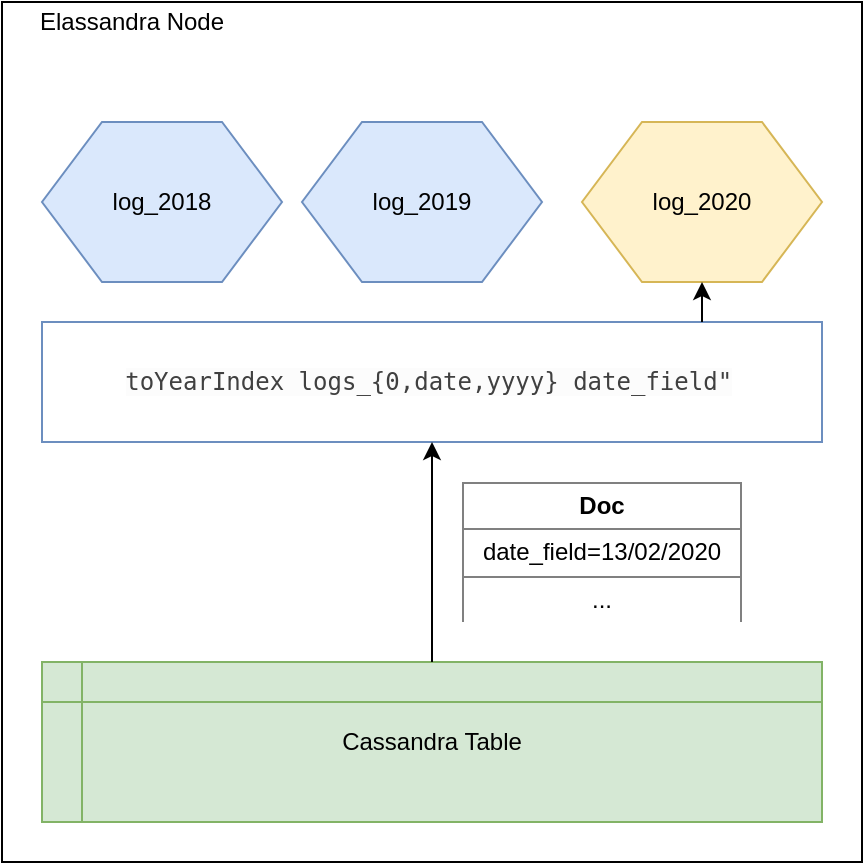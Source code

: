 <mxfile version="12.1.0" type="device" pages="1"><diagram id="S8OnT1Z1vzSd4x5OgL_6" name="Page-1"><mxGraphModel dx="750" dy="579" grid="1" gridSize="10" guides="1" tooltips="1" connect="1" arrows="1" fold="1" page="1" pageScale="1" pageWidth="827" pageHeight="1169" math="0" shadow="0"><root><mxCell id="0"/><mxCell id="1" parent="0"/><mxCell id="jvVo28t-qZw-7e0e34fu-1" value="" style="whiteSpace=wrap;html=1;aspect=fixed;" vertex="1" parent="1"><mxGeometry x="20" y="20" width="430" height="430" as="geometry"/></mxCell><mxCell id="jvVo28t-qZw-7e0e34fu-2" value="Cassandra Table" style="shape=internalStorage;whiteSpace=wrap;html=1;backgroundOutline=1;fillColor=#d5e8d4;strokeColor=#82b366;" vertex="1" parent="1"><mxGeometry x="40" y="350" width="390" height="80" as="geometry"/></mxCell><mxCell id="jvVo28t-qZw-7e0e34fu-3" value="&lt;span style=&quot;background-color: rgb(252 , 252 , 252) ; color: rgb(64 , 64 , 64) ; font-family: &amp;#34;consolas&amp;#34; , &amp;#34;andale mono wt&amp;#34; , &amp;#34;andale mono&amp;#34; , &amp;#34;lucida console&amp;#34; , &amp;#34;lucida sans typewriter&amp;#34; , &amp;#34;dejavu sans mono&amp;#34; , &amp;#34;bitstream vera sans mono&amp;#34; , &amp;#34;liberation mono&amp;#34; , &amp;#34;nimbus mono l&amp;#34; , &amp;#34;monaco&amp;#34; , &amp;#34;courier new&amp;#34; , &amp;#34;courier&amp;#34; , monospace&quot;&gt;toYearIndex logs_{0,date,yyyy} date_field&quot;&lt;/span&gt;&amp;nbsp;" style="rounded=0;whiteSpace=wrap;html=1;fillColor=none;strokeColor=#6c8ebf;" vertex="1" parent="1"><mxGeometry x="40" y="180" width="390" height="60" as="geometry"/></mxCell><mxCell id="jvVo28t-qZw-7e0e34fu-4" value="log_2018" style="shape=hexagon;perimeter=hexagonPerimeter2;whiteSpace=wrap;html=1;fillColor=#dae8fc;strokeColor=#6c8ebf;" vertex="1" parent="1"><mxGeometry x="40" y="80" width="120" height="80" as="geometry"/></mxCell><mxCell id="jvVo28t-qZw-7e0e34fu-5" value="log_2019" style="shape=hexagon;perimeter=hexagonPerimeter2;whiteSpace=wrap;html=1;fillColor=#dae8fc;strokeColor=#6c8ebf;" vertex="1" parent="1"><mxGeometry x="170" y="80" width="120" height="80" as="geometry"/></mxCell><mxCell id="jvVo28t-qZw-7e0e34fu-6" value="log_2020" style="shape=hexagon;perimeter=hexagonPerimeter2;whiteSpace=wrap;html=1;fillColor=#fff2cc;strokeColor=#d6b656;" vertex="1" parent="1"><mxGeometry x="310" y="80" width="120" height="80" as="geometry"/></mxCell><mxCell id="jvVo28t-qZw-7e0e34fu-7" value="" style="endArrow=classic;html=1;" edge="1" parent="1"><mxGeometry width="50" height="50" relative="1" as="geometry"><mxPoint x="370" y="180" as="sourcePoint"/><mxPoint x="370" y="160" as="targetPoint"/></mxGeometry></mxCell><mxCell id="jvVo28t-qZw-7e0e34fu-8" value="" style="endArrow=classic;html=1;exitX=0.5;exitY=0;exitDx=0;exitDy=0;entryX=0.5;entryY=1;entryDx=0;entryDy=0;" edge="1" parent="1" source="jvVo28t-qZw-7e0e34fu-2" target="jvVo28t-qZw-7e0e34fu-3"><mxGeometry width="50" height="50" relative="1" as="geometry"><mxPoint x="460.5" y="385" as="sourcePoint"/><mxPoint x="230" y="330" as="targetPoint"/></mxGeometry></mxCell><mxCell id="jvVo28t-qZw-7e0e34fu-10" value="&lt;table border=&quot;1&quot; width=&quot;100%&quot; cellpadding=&quot;4&quot; style=&quot;width: 100% ; height: 100% ; border-collapse: collapse&quot;&gt;&lt;tbody&gt;&lt;tr&gt;&lt;th align=&quot;center&quot;&gt;&lt;b&gt;Doc&lt;/b&gt;&lt;/th&gt;&lt;/tr&gt;&lt;tr&gt;&lt;td align=&quot;center&quot;&gt;date_field=13/02/2020&lt;/td&gt;&lt;/tr&gt;&lt;tr&gt;&lt;td align=&quot;center&quot;&gt;...&lt;/td&gt;&lt;/tr&gt;&lt;/tbody&gt;&lt;/table&gt;" style="text;html=1;strokeColor=none;fillColor=none;overflow=fill;" vertex="1" parent="1"><mxGeometry x="250" y="260" width="140" height="70" as="geometry"/></mxCell><mxCell id="jvVo28t-qZw-7e0e34fu-11" value="Elassandra Node" style="text;html=1;strokeColor=none;fillColor=none;align=center;verticalAlign=middle;whiteSpace=wrap;rounded=0;" vertex="1" parent="1"><mxGeometry x="20" y="20" width="130" height="20" as="geometry"/></mxCell></root></mxGraphModel></diagram></mxfile>
